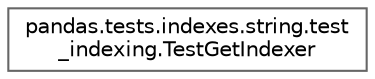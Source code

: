 digraph "Graphical Class Hierarchy"
{
 // LATEX_PDF_SIZE
  bgcolor="transparent";
  edge [fontname=Helvetica,fontsize=10,labelfontname=Helvetica,labelfontsize=10];
  node [fontname=Helvetica,fontsize=10,shape=box,height=0.2,width=0.4];
  rankdir="LR";
  Node0 [id="Node000000",label="pandas.tests.indexes.string.test\l_indexing.TestGetIndexer",height=0.2,width=0.4,color="grey40", fillcolor="white", style="filled",URL="$d9/d95/classpandas_1_1tests_1_1indexes_1_1string_1_1test__indexing_1_1TestGetIndexer.html",tooltip=" "];
}
